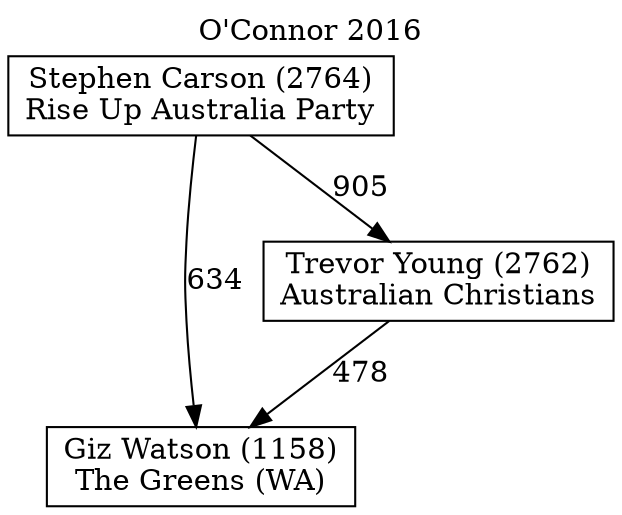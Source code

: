 // House preference flow
digraph "Giz Watson (1158)_O'Connor_2016" {
	graph [label="O'Connor 2016" labelloc=t mclimit=10]
	node [shape=box]
	"Giz Watson (1158)" [label="Giz Watson (1158)
The Greens (WA)"]
	"Stephen Carson (2764)" [label="Stephen Carson (2764)
Rise Up Australia Party"]
	"Trevor Young (2762)" [label="Trevor Young (2762)
Australian Christians"]
	"Stephen Carson (2764)" -> "Giz Watson (1158)" [label=634]
	"Stephen Carson (2764)" -> "Trevor Young (2762)" [label=905]
	"Trevor Young (2762)" -> "Giz Watson (1158)" [label=478]
}
